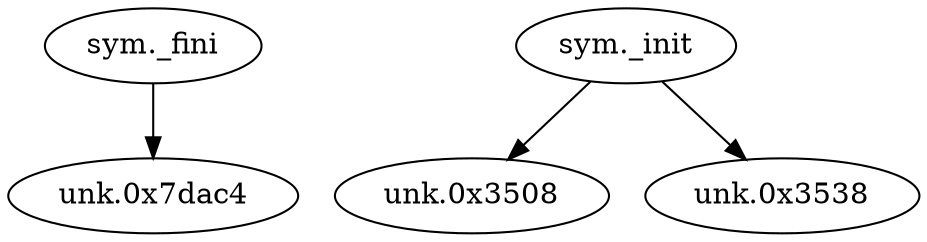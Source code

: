 digraph code {
  "0x0007daa0" [label="sym._fini"];
  "0x0007daa0" -> "0x0007dac4";
  "0x0007dac4" [label="unk.0x7dac4"];
  "0x000034e4" [label="sym._init"];
  "0x000034e4" -> "0x00003508";
  "0x00003508" [label="unk.0x3508"];
  "0x000034e4" -> "0x00003538";
  "0x00003538" [label="unk.0x3538"];
}
